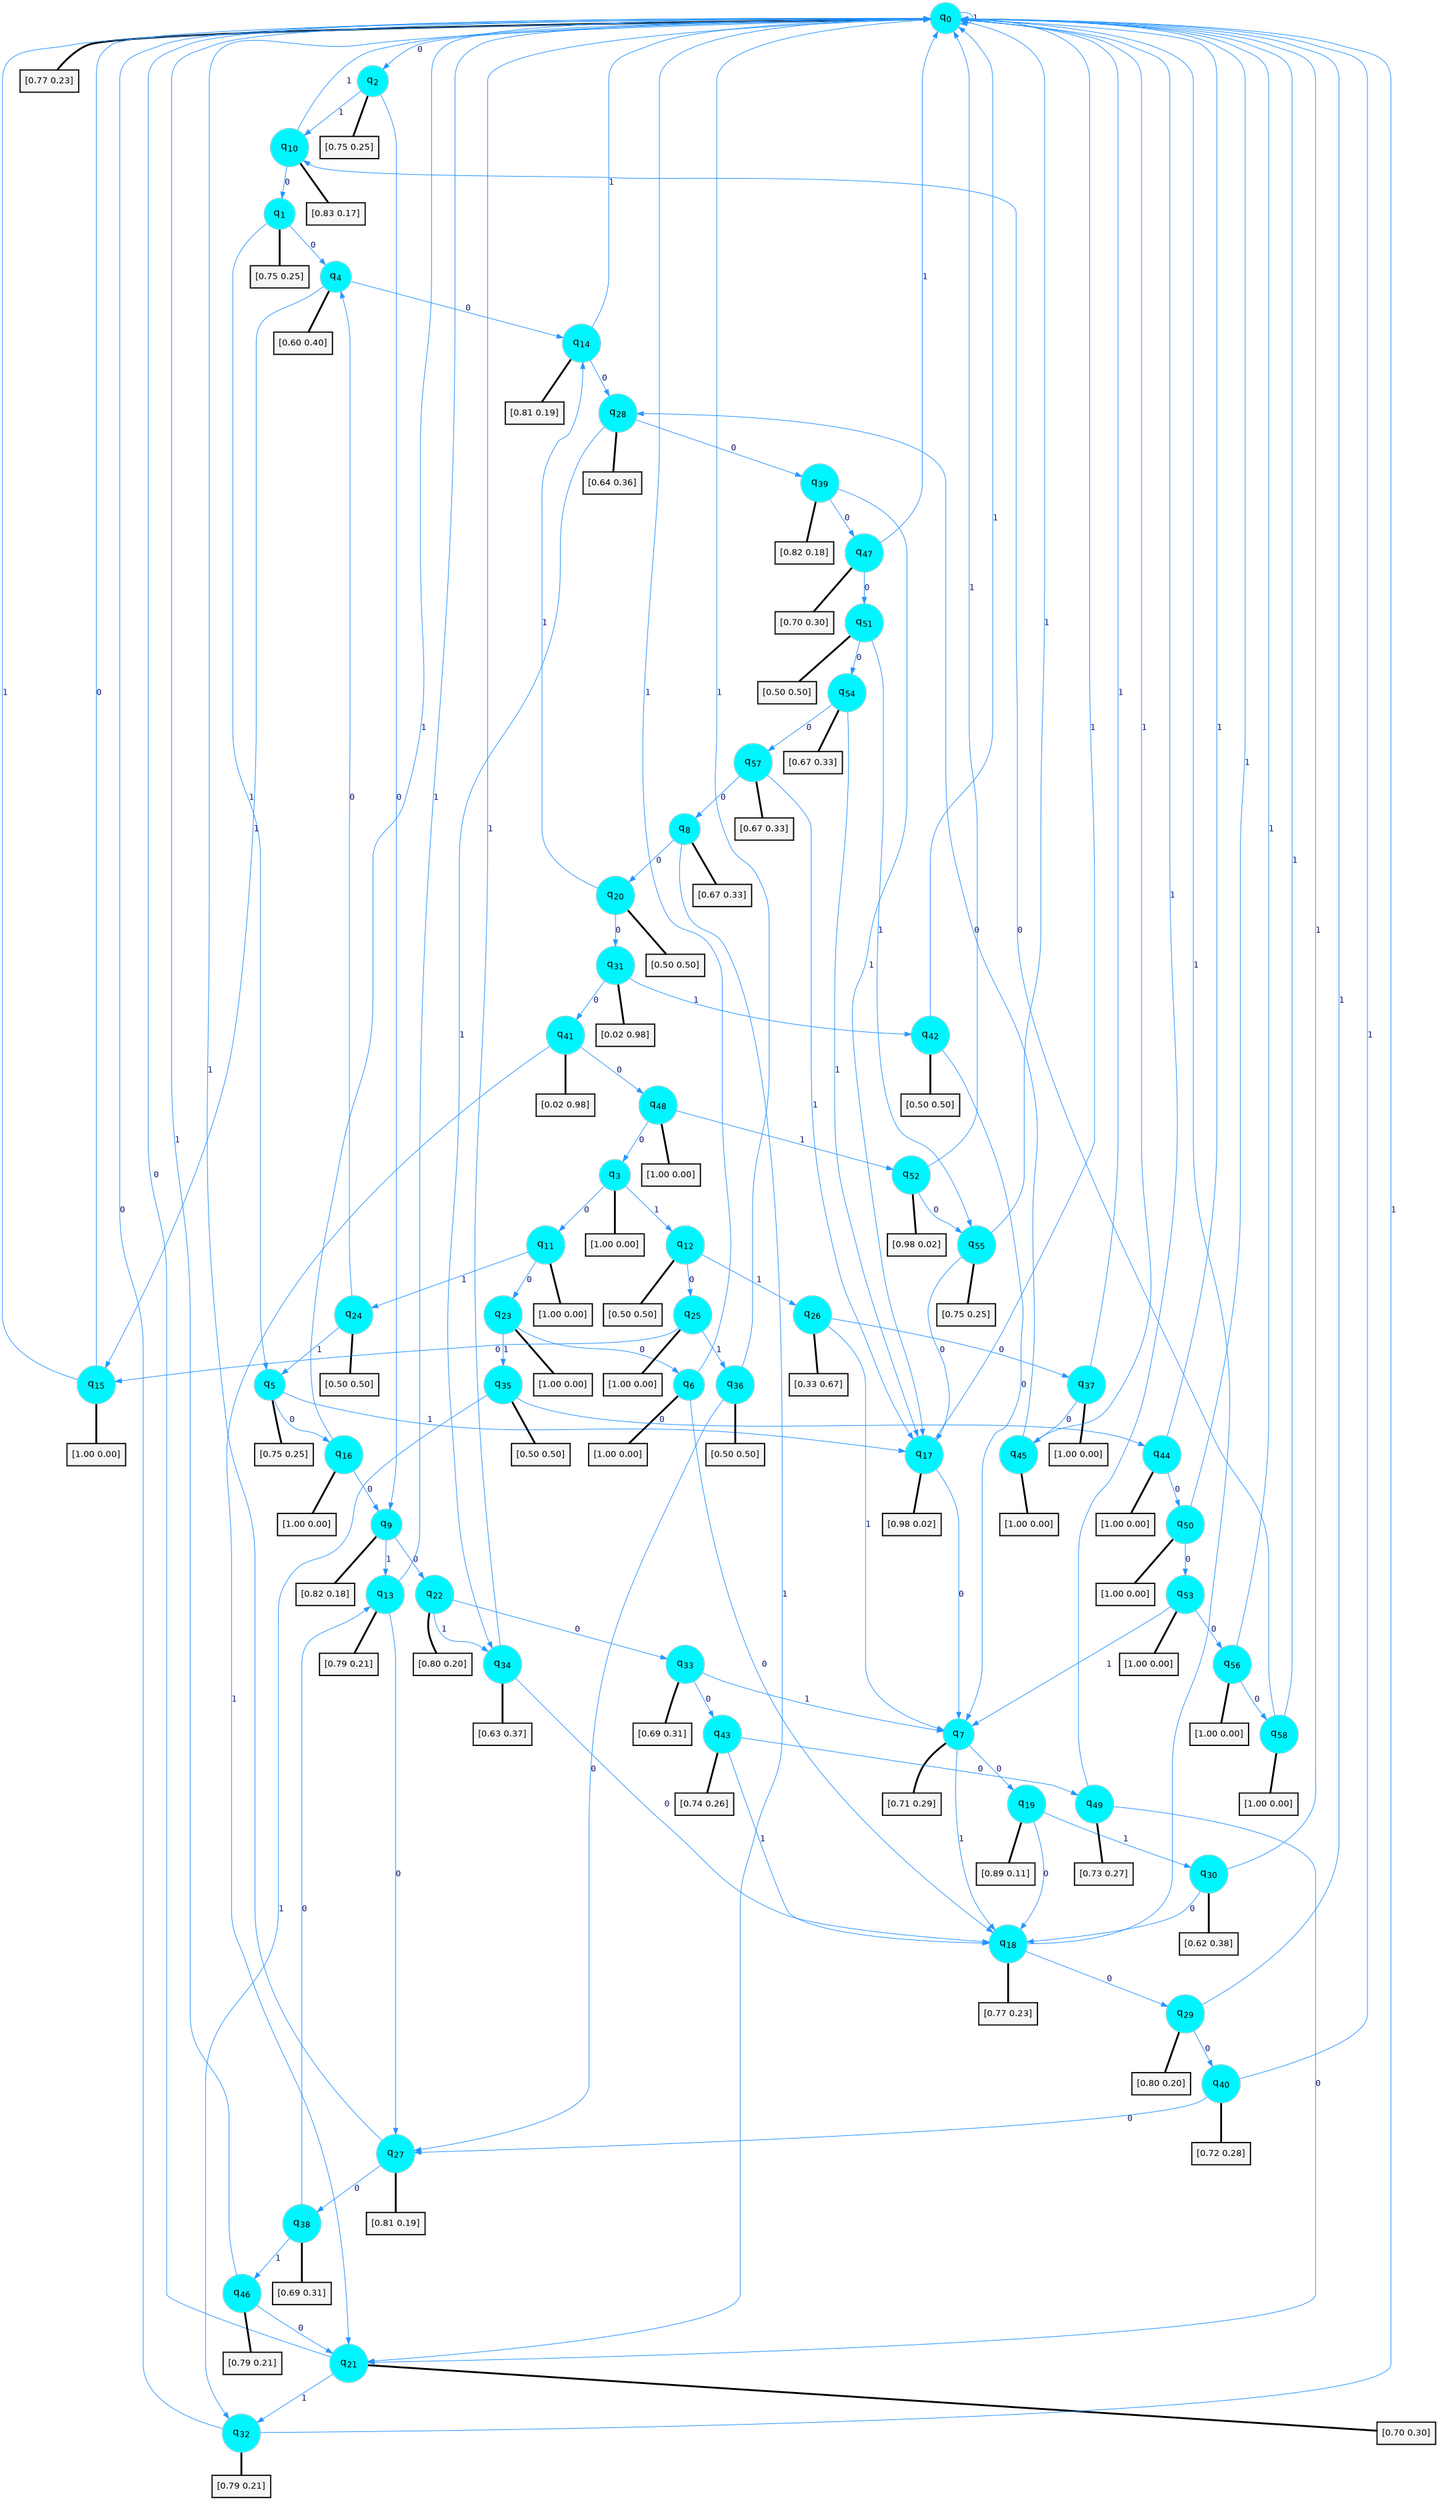digraph G {
graph [
bgcolor=transparent, dpi=300, rankdir=TD, size="40,25"];
node [
color=gray, fillcolor=turquoise1, fontcolor=black, fontname=Helvetica, fontsize=16, fontweight=bold, shape=circle, style=filled];
edge [
arrowsize=1, color=dodgerblue1, fontcolor=midnightblue, fontname=courier, fontweight=bold, penwidth=1, style=solid, weight=20];
0[label=<q<SUB>0</SUB>>];
1[label=<q<SUB>1</SUB>>];
2[label=<q<SUB>2</SUB>>];
3[label=<q<SUB>3</SUB>>];
4[label=<q<SUB>4</SUB>>];
5[label=<q<SUB>5</SUB>>];
6[label=<q<SUB>6</SUB>>];
7[label=<q<SUB>7</SUB>>];
8[label=<q<SUB>8</SUB>>];
9[label=<q<SUB>9</SUB>>];
10[label=<q<SUB>10</SUB>>];
11[label=<q<SUB>11</SUB>>];
12[label=<q<SUB>12</SUB>>];
13[label=<q<SUB>13</SUB>>];
14[label=<q<SUB>14</SUB>>];
15[label=<q<SUB>15</SUB>>];
16[label=<q<SUB>16</SUB>>];
17[label=<q<SUB>17</SUB>>];
18[label=<q<SUB>18</SUB>>];
19[label=<q<SUB>19</SUB>>];
20[label=<q<SUB>20</SUB>>];
21[label=<q<SUB>21</SUB>>];
22[label=<q<SUB>22</SUB>>];
23[label=<q<SUB>23</SUB>>];
24[label=<q<SUB>24</SUB>>];
25[label=<q<SUB>25</SUB>>];
26[label=<q<SUB>26</SUB>>];
27[label=<q<SUB>27</SUB>>];
28[label=<q<SUB>28</SUB>>];
29[label=<q<SUB>29</SUB>>];
30[label=<q<SUB>30</SUB>>];
31[label=<q<SUB>31</SUB>>];
32[label=<q<SUB>32</SUB>>];
33[label=<q<SUB>33</SUB>>];
34[label=<q<SUB>34</SUB>>];
35[label=<q<SUB>35</SUB>>];
36[label=<q<SUB>36</SUB>>];
37[label=<q<SUB>37</SUB>>];
38[label=<q<SUB>38</SUB>>];
39[label=<q<SUB>39</SUB>>];
40[label=<q<SUB>40</SUB>>];
41[label=<q<SUB>41</SUB>>];
42[label=<q<SUB>42</SUB>>];
43[label=<q<SUB>43</SUB>>];
44[label=<q<SUB>44</SUB>>];
45[label=<q<SUB>45</SUB>>];
46[label=<q<SUB>46</SUB>>];
47[label=<q<SUB>47</SUB>>];
48[label=<q<SUB>48</SUB>>];
49[label=<q<SUB>49</SUB>>];
50[label=<q<SUB>50</SUB>>];
51[label=<q<SUB>51</SUB>>];
52[label=<q<SUB>52</SUB>>];
53[label=<q<SUB>53</SUB>>];
54[label=<q<SUB>54</SUB>>];
55[label=<q<SUB>55</SUB>>];
56[label=<q<SUB>56</SUB>>];
57[label=<q<SUB>57</SUB>>];
58[label=<q<SUB>58</SUB>>];
59[label="[0.77 0.23]", shape=box,fontcolor=black, fontname=Helvetica, fontsize=14, penwidth=2, fillcolor=whitesmoke,color=black];
60[label="[0.75 0.25]", shape=box,fontcolor=black, fontname=Helvetica, fontsize=14, penwidth=2, fillcolor=whitesmoke,color=black];
61[label="[0.75 0.25]", shape=box,fontcolor=black, fontname=Helvetica, fontsize=14, penwidth=2, fillcolor=whitesmoke,color=black];
62[label="[1.00 0.00]", shape=box,fontcolor=black, fontname=Helvetica, fontsize=14, penwidth=2, fillcolor=whitesmoke,color=black];
63[label="[0.60 0.40]", shape=box,fontcolor=black, fontname=Helvetica, fontsize=14, penwidth=2, fillcolor=whitesmoke,color=black];
64[label="[0.75 0.25]", shape=box,fontcolor=black, fontname=Helvetica, fontsize=14, penwidth=2, fillcolor=whitesmoke,color=black];
65[label="[1.00 0.00]", shape=box,fontcolor=black, fontname=Helvetica, fontsize=14, penwidth=2, fillcolor=whitesmoke,color=black];
66[label="[0.71 0.29]", shape=box,fontcolor=black, fontname=Helvetica, fontsize=14, penwidth=2, fillcolor=whitesmoke,color=black];
67[label="[0.67 0.33]", shape=box,fontcolor=black, fontname=Helvetica, fontsize=14, penwidth=2, fillcolor=whitesmoke,color=black];
68[label="[0.82 0.18]", shape=box,fontcolor=black, fontname=Helvetica, fontsize=14, penwidth=2, fillcolor=whitesmoke,color=black];
69[label="[0.83 0.17]", shape=box,fontcolor=black, fontname=Helvetica, fontsize=14, penwidth=2, fillcolor=whitesmoke,color=black];
70[label="[1.00 0.00]", shape=box,fontcolor=black, fontname=Helvetica, fontsize=14, penwidth=2, fillcolor=whitesmoke,color=black];
71[label="[0.50 0.50]", shape=box,fontcolor=black, fontname=Helvetica, fontsize=14, penwidth=2, fillcolor=whitesmoke,color=black];
72[label="[0.79 0.21]", shape=box,fontcolor=black, fontname=Helvetica, fontsize=14, penwidth=2, fillcolor=whitesmoke,color=black];
73[label="[0.81 0.19]", shape=box,fontcolor=black, fontname=Helvetica, fontsize=14, penwidth=2, fillcolor=whitesmoke,color=black];
74[label="[1.00 0.00]", shape=box,fontcolor=black, fontname=Helvetica, fontsize=14, penwidth=2, fillcolor=whitesmoke,color=black];
75[label="[1.00 0.00]", shape=box,fontcolor=black, fontname=Helvetica, fontsize=14, penwidth=2, fillcolor=whitesmoke,color=black];
76[label="[0.98 0.02]", shape=box,fontcolor=black, fontname=Helvetica, fontsize=14, penwidth=2, fillcolor=whitesmoke,color=black];
77[label="[0.77 0.23]", shape=box,fontcolor=black, fontname=Helvetica, fontsize=14, penwidth=2, fillcolor=whitesmoke,color=black];
78[label="[0.89 0.11]", shape=box,fontcolor=black, fontname=Helvetica, fontsize=14, penwidth=2, fillcolor=whitesmoke,color=black];
79[label="[0.50 0.50]", shape=box,fontcolor=black, fontname=Helvetica, fontsize=14, penwidth=2, fillcolor=whitesmoke,color=black];
80[label="[0.70 0.30]", shape=box,fontcolor=black, fontname=Helvetica, fontsize=14, penwidth=2, fillcolor=whitesmoke,color=black];
81[label="[0.80 0.20]", shape=box,fontcolor=black, fontname=Helvetica, fontsize=14, penwidth=2, fillcolor=whitesmoke,color=black];
82[label="[1.00 0.00]", shape=box,fontcolor=black, fontname=Helvetica, fontsize=14, penwidth=2, fillcolor=whitesmoke,color=black];
83[label="[0.50 0.50]", shape=box,fontcolor=black, fontname=Helvetica, fontsize=14, penwidth=2, fillcolor=whitesmoke,color=black];
84[label="[1.00 0.00]", shape=box,fontcolor=black, fontname=Helvetica, fontsize=14, penwidth=2, fillcolor=whitesmoke,color=black];
85[label="[0.33 0.67]", shape=box,fontcolor=black, fontname=Helvetica, fontsize=14, penwidth=2, fillcolor=whitesmoke,color=black];
86[label="[0.81 0.19]", shape=box,fontcolor=black, fontname=Helvetica, fontsize=14, penwidth=2, fillcolor=whitesmoke,color=black];
87[label="[0.64 0.36]", shape=box,fontcolor=black, fontname=Helvetica, fontsize=14, penwidth=2, fillcolor=whitesmoke,color=black];
88[label="[0.80 0.20]", shape=box,fontcolor=black, fontname=Helvetica, fontsize=14, penwidth=2, fillcolor=whitesmoke,color=black];
89[label="[0.62 0.38]", shape=box,fontcolor=black, fontname=Helvetica, fontsize=14, penwidth=2, fillcolor=whitesmoke,color=black];
90[label="[0.02 0.98]", shape=box,fontcolor=black, fontname=Helvetica, fontsize=14, penwidth=2, fillcolor=whitesmoke,color=black];
91[label="[0.79 0.21]", shape=box,fontcolor=black, fontname=Helvetica, fontsize=14, penwidth=2, fillcolor=whitesmoke,color=black];
92[label="[0.69 0.31]", shape=box,fontcolor=black, fontname=Helvetica, fontsize=14, penwidth=2, fillcolor=whitesmoke,color=black];
93[label="[0.63 0.37]", shape=box,fontcolor=black, fontname=Helvetica, fontsize=14, penwidth=2, fillcolor=whitesmoke,color=black];
94[label="[0.50 0.50]", shape=box,fontcolor=black, fontname=Helvetica, fontsize=14, penwidth=2, fillcolor=whitesmoke,color=black];
95[label="[0.50 0.50]", shape=box,fontcolor=black, fontname=Helvetica, fontsize=14, penwidth=2, fillcolor=whitesmoke,color=black];
96[label="[1.00 0.00]", shape=box,fontcolor=black, fontname=Helvetica, fontsize=14, penwidth=2, fillcolor=whitesmoke,color=black];
97[label="[0.69 0.31]", shape=box,fontcolor=black, fontname=Helvetica, fontsize=14, penwidth=2, fillcolor=whitesmoke,color=black];
98[label="[0.82 0.18]", shape=box,fontcolor=black, fontname=Helvetica, fontsize=14, penwidth=2, fillcolor=whitesmoke,color=black];
99[label="[0.72 0.28]", shape=box,fontcolor=black, fontname=Helvetica, fontsize=14, penwidth=2, fillcolor=whitesmoke,color=black];
100[label="[0.02 0.98]", shape=box,fontcolor=black, fontname=Helvetica, fontsize=14, penwidth=2, fillcolor=whitesmoke,color=black];
101[label="[0.50 0.50]", shape=box,fontcolor=black, fontname=Helvetica, fontsize=14, penwidth=2, fillcolor=whitesmoke,color=black];
102[label="[0.74 0.26]", shape=box,fontcolor=black, fontname=Helvetica, fontsize=14, penwidth=2, fillcolor=whitesmoke,color=black];
103[label="[1.00 0.00]", shape=box,fontcolor=black, fontname=Helvetica, fontsize=14, penwidth=2, fillcolor=whitesmoke,color=black];
104[label="[1.00 0.00]", shape=box,fontcolor=black, fontname=Helvetica, fontsize=14, penwidth=2, fillcolor=whitesmoke,color=black];
105[label="[0.79 0.21]", shape=box,fontcolor=black, fontname=Helvetica, fontsize=14, penwidth=2, fillcolor=whitesmoke,color=black];
106[label="[0.70 0.30]", shape=box,fontcolor=black, fontname=Helvetica, fontsize=14, penwidth=2, fillcolor=whitesmoke,color=black];
107[label="[1.00 0.00]", shape=box,fontcolor=black, fontname=Helvetica, fontsize=14, penwidth=2, fillcolor=whitesmoke,color=black];
108[label="[0.73 0.27]", shape=box,fontcolor=black, fontname=Helvetica, fontsize=14, penwidth=2, fillcolor=whitesmoke,color=black];
109[label="[1.00 0.00]", shape=box,fontcolor=black, fontname=Helvetica, fontsize=14, penwidth=2, fillcolor=whitesmoke,color=black];
110[label="[0.50 0.50]", shape=box,fontcolor=black, fontname=Helvetica, fontsize=14, penwidth=2, fillcolor=whitesmoke,color=black];
111[label="[0.98 0.02]", shape=box,fontcolor=black, fontname=Helvetica, fontsize=14, penwidth=2, fillcolor=whitesmoke,color=black];
112[label="[1.00 0.00]", shape=box,fontcolor=black, fontname=Helvetica, fontsize=14, penwidth=2, fillcolor=whitesmoke,color=black];
113[label="[0.67 0.33]", shape=box,fontcolor=black, fontname=Helvetica, fontsize=14, penwidth=2, fillcolor=whitesmoke,color=black];
114[label="[0.75 0.25]", shape=box,fontcolor=black, fontname=Helvetica, fontsize=14, penwidth=2, fillcolor=whitesmoke,color=black];
115[label="[1.00 0.00]", shape=box,fontcolor=black, fontname=Helvetica, fontsize=14, penwidth=2, fillcolor=whitesmoke,color=black];
116[label="[0.67 0.33]", shape=box,fontcolor=black, fontname=Helvetica, fontsize=14, penwidth=2, fillcolor=whitesmoke,color=black];
117[label="[1.00 0.00]", shape=box,fontcolor=black, fontname=Helvetica, fontsize=14, penwidth=2, fillcolor=whitesmoke,color=black];
0->2 [label=0];
0->0 [label=1];
0->59 [arrowhead=none, penwidth=3,color=black];
1->4 [label=0];
1->5 [label=1];
1->60 [arrowhead=none, penwidth=3,color=black];
2->9 [label=0];
2->10 [label=1];
2->61 [arrowhead=none, penwidth=3,color=black];
3->11 [label=0];
3->12 [label=1];
3->62 [arrowhead=none, penwidth=3,color=black];
4->14 [label=0];
4->15 [label=1];
4->63 [arrowhead=none, penwidth=3,color=black];
5->16 [label=0];
5->17 [label=1];
5->64 [arrowhead=none, penwidth=3,color=black];
6->18 [label=0];
6->0 [label=1];
6->65 [arrowhead=none, penwidth=3,color=black];
7->19 [label=0];
7->18 [label=1];
7->66 [arrowhead=none, penwidth=3,color=black];
8->20 [label=0];
8->21 [label=1];
8->67 [arrowhead=none, penwidth=3,color=black];
9->22 [label=0];
9->13 [label=1];
9->68 [arrowhead=none, penwidth=3,color=black];
10->1 [label=0];
10->0 [label=1];
10->69 [arrowhead=none, penwidth=3,color=black];
11->23 [label=0];
11->24 [label=1];
11->70 [arrowhead=none, penwidth=3,color=black];
12->25 [label=0];
12->26 [label=1];
12->71 [arrowhead=none, penwidth=3,color=black];
13->27 [label=0];
13->0 [label=1];
13->72 [arrowhead=none, penwidth=3,color=black];
14->28 [label=0];
14->0 [label=1];
14->73 [arrowhead=none, penwidth=3,color=black];
15->0 [label=0];
15->0 [label=1];
15->74 [arrowhead=none, penwidth=3,color=black];
16->9 [label=0];
16->0 [label=1];
16->75 [arrowhead=none, penwidth=3,color=black];
17->7 [label=0];
17->0 [label=1];
17->76 [arrowhead=none, penwidth=3,color=black];
18->29 [label=0];
18->0 [label=1];
18->77 [arrowhead=none, penwidth=3,color=black];
19->18 [label=0];
19->30 [label=1];
19->78 [arrowhead=none, penwidth=3,color=black];
20->31 [label=0];
20->14 [label=1];
20->79 [arrowhead=none, penwidth=3,color=black];
21->0 [label=0];
21->32 [label=1];
21->80 [arrowhead=none, penwidth=3,color=black];
22->33 [label=0];
22->34 [label=1];
22->81 [arrowhead=none, penwidth=3,color=black];
23->6 [label=0];
23->35 [label=1];
23->82 [arrowhead=none, penwidth=3,color=black];
24->4 [label=0];
24->5 [label=1];
24->83 [arrowhead=none, penwidth=3,color=black];
25->15 [label=0];
25->36 [label=1];
25->84 [arrowhead=none, penwidth=3,color=black];
26->37 [label=0];
26->7 [label=1];
26->85 [arrowhead=none, penwidth=3,color=black];
27->38 [label=0];
27->0 [label=1];
27->86 [arrowhead=none, penwidth=3,color=black];
28->39 [label=0];
28->34 [label=1];
28->87 [arrowhead=none, penwidth=3,color=black];
29->40 [label=0];
29->0 [label=1];
29->88 [arrowhead=none, penwidth=3,color=black];
30->18 [label=0];
30->0 [label=1];
30->89 [arrowhead=none, penwidth=3,color=black];
31->41 [label=0];
31->42 [label=1];
31->90 [arrowhead=none, penwidth=3,color=black];
32->0 [label=0];
32->0 [label=1];
32->91 [arrowhead=none, penwidth=3,color=black];
33->43 [label=0];
33->7 [label=1];
33->92 [arrowhead=none, penwidth=3,color=black];
34->18 [label=0];
34->0 [label=1];
34->93 [arrowhead=none, penwidth=3,color=black];
35->44 [label=0];
35->32 [label=1];
35->94 [arrowhead=none, penwidth=3,color=black];
36->27 [label=0];
36->0 [label=1];
36->95 [arrowhead=none, penwidth=3,color=black];
37->45 [label=0];
37->0 [label=1];
37->96 [arrowhead=none, penwidth=3,color=black];
38->13 [label=0];
38->46 [label=1];
38->97 [arrowhead=none, penwidth=3,color=black];
39->47 [label=0];
39->17 [label=1];
39->98 [arrowhead=none, penwidth=3,color=black];
40->27 [label=0];
40->0 [label=1];
40->99 [arrowhead=none, penwidth=3,color=black];
41->48 [label=0];
41->21 [label=1];
41->100 [arrowhead=none, penwidth=3,color=black];
42->7 [label=0];
42->0 [label=1];
42->101 [arrowhead=none, penwidth=3,color=black];
43->49 [label=0];
43->18 [label=1];
43->102 [arrowhead=none, penwidth=3,color=black];
44->50 [label=0];
44->0 [label=1];
44->103 [arrowhead=none, penwidth=3,color=black];
45->28 [label=0];
45->0 [label=1];
45->104 [arrowhead=none, penwidth=3,color=black];
46->21 [label=0];
46->0 [label=1];
46->105 [arrowhead=none, penwidth=3,color=black];
47->51 [label=0];
47->0 [label=1];
47->106 [arrowhead=none, penwidth=3,color=black];
48->3 [label=0];
48->52 [label=1];
48->107 [arrowhead=none, penwidth=3,color=black];
49->21 [label=0];
49->0 [label=1];
49->108 [arrowhead=none, penwidth=3,color=black];
50->53 [label=0];
50->0 [label=1];
50->109 [arrowhead=none, penwidth=3,color=black];
51->54 [label=0];
51->55 [label=1];
51->110 [arrowhead=none, penwidth=3,color=black];
52->55 [label=0];
52->0 [label=1];
52->111 [arrowhead=none, penwidth=3,color=black];
53->56 [label=0];
53->7 [label=1];
53->112 [arrowhead=none, penwidth=3,color=black];
54->57 [label=0];
54->17 [label=1];
54->113 [arrowhead=none, penwidth=3,color=black];
55->17 [label=0];
55->0 [label=1];
55->114 [arrowhead=none, penwidth=3,color=black];
56->58 [label=0];
56->0 [label=1];
56->115 [arrowhead=none, penwidth=3,color=black];
57->8 [label=0];
57->17 [label=1];
57->116 [arrowhead=none, penwidth=3,color=black];
58->10 [label=0];
58->0 [label=1];
58->117 [arrowhead=none, penwidth=3,color=black];
}
